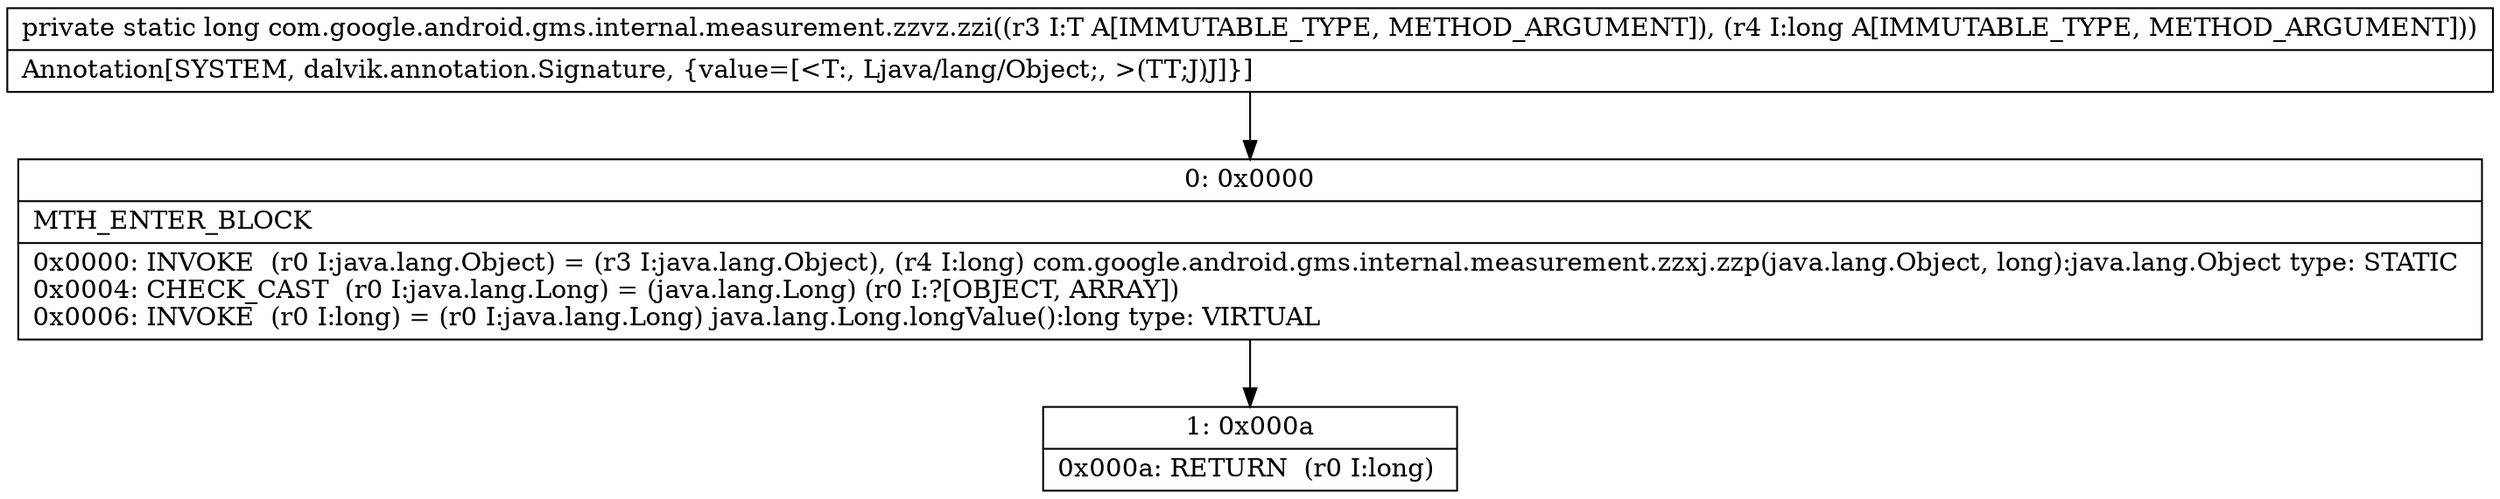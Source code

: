 digraph "CFG forcom.google.android.gms.internal.measurement.zzvz.zzi(Ljava\/lang\/Object;J)J" {
Node_0 [shape=record,label="{0\:\ 0x0000|MTH_ENTER_BLOCK\l|0x0000: INVOKE  (r0 I:java.lang.Object) = (r3 I:java.lang.Object), (r4 I:long) com.google.android.gms.internal.measurement.zzxj.zzp(java.lang.Object, long):java.lang.Object type: STATIC \l0x0004: CHECK_CAST  (r0 I:java.lang.Long) = (java.lang.Long) (r0 I:?[OBJECT, ARRAY]) \l0x0006: INVOKE  (r0 I:long) = (r0 I:java.lang.Long) java.lang.Long.longValue():long type: VIRTUAL \l}"];
Node_1 [shape=record,label="{1\:\ 0x000a|0x000a: RETURN  (r0 I:long) \l}"];
MethodNode[shape=record,label="{private static long com.google.android.gms.internal.measurement.zzvz.zzi((r3 I:T A[IMMUTABLE_TYPE, METHOD_ARGUMENT]), (r4 I:long A[IMMUTABLE_TYPE, METHOD_ARGUMENT]))  | Annotation[SYSTEM, dalvik.annotation.Signature, \{value=[\<T:, Ljava\/lang\/Object;, \>(TT;J)J]\}]\l}"];
MethodNode -> Node_0;
Node_0 -> Node_1;
}

